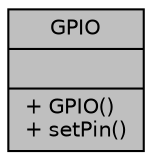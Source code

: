 digraph "GPIO"
{
 // INTERACTIVE_SVG=YES
 // LATEX_PDF_SIZE
  edge [fontname="Helvetica",fontsize="10",labelfontname="Helvetica",labelfontsize="10"];
  node [fontname="Helvetica",fontsize="10",shape=record];
  Node1 [label="{GPIO\n||+ GPIO()\l+ setPin()\l}",height=0.2,width=0.4,color="black", fillcolor="grey75", style="filled", fontcolor="black",tooltip="Classe qui gère le GPIO du raspberry pi."];
}

